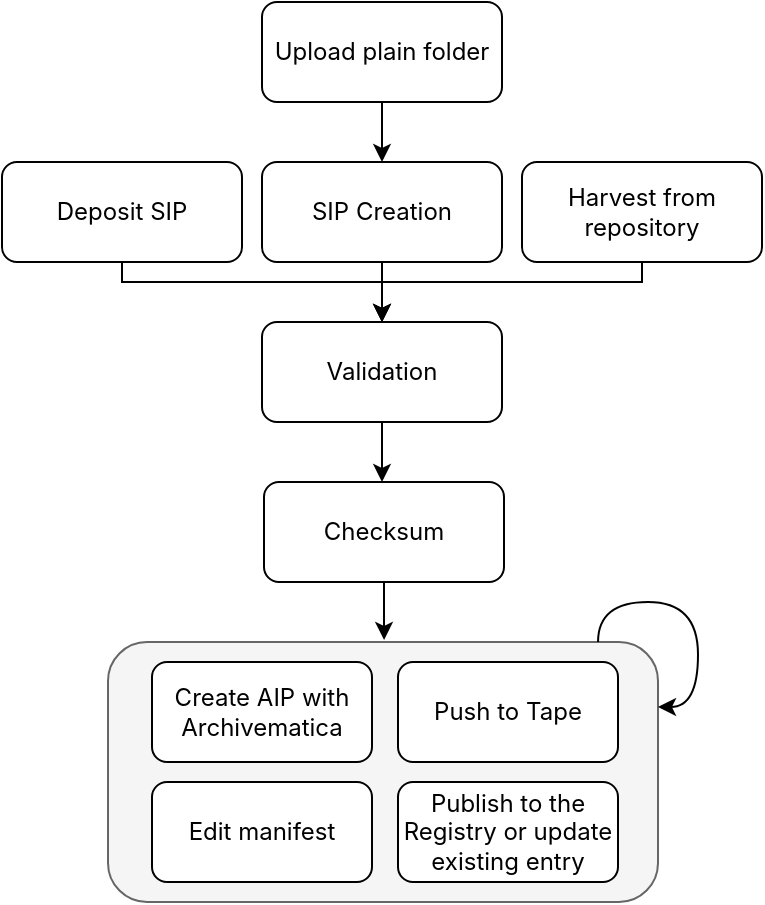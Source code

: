 <mxfile version="21.1.2" type="device">
  <diagram name="Page-1" id="dUzHwGuB7thh1k0tjYUQ">
    <mxGraphModel dx="1185" dy="724" grid="1" gridSize="10" guides="1" tooltips="1" connect="1" arrows="1" fold="1" page="1" pageScale="1" pageWidth="827" pageHeight="1169" math="0" shadow="0">
      <root>
        <mxCell id="0" />
        <mxCell id="1" parent="0" />
        <mxCell id="DLLQzCTZkC8ro0lvaizg-18" value="" style="rounded=1;whiteSpace=wrap;html=1;fillColor=#f5f5f5;fontColor=#333333;strokeColor=#666666;" parent="1" vertex="1">
          <mxGeometry x="173.0" y="640" width="275" height="130" as="geometry" />
        </mxCell>
        <mxCell id="aQx1wTdhtXLaUeKPMNZd-10" style="edgeStyle=orthogonalEdgeStyle;rounded=0;orthogonalLoop=1;jettySize=auto;html=1;" edge="1" parent="1" source="DLLQzCTZkC8ro0lvaizg-1">
          <mxGeometry relative="1" as="geometry">
            <mxPoint x="310" y="480" as="targetPoint" />
            <Array as="points">
              <mxPoint x="440" y="460" />
              <mxPoint x="310" y="460" />
            </Array>
          </mxGeometry>
        </mxCell>
        <mxCell id="DLLQzCTZkC8ro0lvaizg-1" value="&lt;font face=&quot;Inter&quot; style=&quot;font-size: 12px;&quot; data-font-src=&quot;https://fonts.googleapis.com/css?family=Inter&quot;&gt;Harvest from repository&lt;/font&gt;" style="rounded=1;whiteSpace=wrap;html=1;" parent="1" vertex="1">
          <mxGeometry x="380" y="400" width="120" height="50" as="geometry" />
        </mxCell>
        <mxCell id="aQx1wTdhtXLaUeKPMNZd-2" style="edgeStyle=orthogonalEdgeStyle;rounded=0;orthogonalLoop=1;jettySize=auto;html=1;entryX=0.5;entryY=0;entryDx=0;entryDy=0;" edge="1" parent="1" source="DLLQzCTZkC8ro0lvaizg-2" target="DLLQzCTZkC8ro0lvaizg-3">
          <mxGeometry relative="1" as="geometry" />
        </mxCell>
        <mxCell id="DLLQzCTZkC8ro0lvaizg-2" value="&lt;font face=&quot;Inter&quot; style=&quot;font-size: 12px;&quot; data-font-src=&quot;https://fonts.googleapis.com/css?family=Inter&quot;&gt;Upload plain folder&lt;/font&gt;" style="rounded=1;whiteSpace=wrap;html=1;" parent="1" vertex="1">
          <mxGeometry x="250" y="320" width="120" height="50" as="geometry" />
        </mxCell>
        <mxCell id="aQx1wTdhtXLaUeKPMNZd-3" style="edgeStyle=orthogonalEdgeStyle;rounded=0;orthogonalLoop=1;jettySize=auto;html=1;entryX=0.5;entryY=0;entryDx=0;entryDy=0;" edge="1" parent="1" source="DLLQzCTZkC8ro0lvaizg-3" target="DLLQzCTZkC8ro0lvaizg-5">
          <mxGeometry relative="1" as="geometry" />
        </mxCell>
        <mxCell id="DLLQzCTZkC8ro0lvaizg-3" value="&lt;font face=&quot;Inter&quot; style=&quot;font-size: 12px;&quot; data-font-src=&quot;https://fonts.googleapis.com/css?family=Inter&quot;&gt;SIP Creation&lt;/font&gt;" style="rounded=1;whiteSpace=wrap;html=1;" parent="1" vertex="1">
          <mxGeometry x="250" y="400" width="120" height="50" as="geometry" />
        </mxCell>
        <mxCell id="aQx1wTdhtXLaUeKPMNZd-4" style="edgeStyle=orthogonalEdgeStyle;rounded=0;orthogonalLoop=1;jettySize=auto;html=1;" edge="1" parent="1" source="DLLQzCTZkC8ro0lvaizg-5">
          <mxGeometry relative="1" as="geometry">
            <mxPoint x="310" y="560" as="targetPoint" />
          </mxGeometry>
        </mxCell>
        <mxCell id="DLLQzCTZkC8ro0lvaizg-5" value="&lt;font face=&quot;Inter&quot; style=&quot;font-size: 12px;&quot; data-font-src=&quot;https://fonts.googleapis.com/css?family=Inter&quot;&gt;Validation&lt;/font&gt;" style="rounded=1;whiteSpace=wrap;html=1;" parent="1" vertex="1">
          <mxGeometry x="250" y="480" width="120" height="50" as="geometry" />
        </mxCell>
        <mxCell id="DLLQzCTZkC8ro0lvaizg-14" value="&lt;font face=&quot;Inter&quot; style=&quot;font-size: 12px;&quot; data-font-src=&quot;https://fonts.googleapis.com/css?family=Inter&quot;&gt;Publish to the Registry or update existing entry&lt;/font&gt;" style="rounded=1;whiteSpace=wrap;html=1;" parent="1" vertex="1">
          <mxGeometry x="318" y="710" width="110" height="50" as="geometry" />
        </mxCell>
        <mxCell id="DLLQzCTZkC8ro0lvaizg-16" value="&lt;font face=&quot;Inter&quot; style=&quot;font-size: 12px;&quot; data-font-src=&quot;https://fonts.googleapis.com/css?family=Inter&quot;&gt;Edit manifest&lt;/font&gt;" style="rounded=1;whiteSpace=wrap;html=1;" parent="1" vertex="1">
          <mxGeometry x="195" y="710" width="110" height="50" as="geometry" />
        </mxCell>
        <mxCell id="DLLQzCTZkC8ro0lvaizg-17" value="&lt;font face=&quot;Inter&quot; style=&quot;font-size: 12px;&quot; data-font-src=&quot;https://fonts.googleapis.com/css?family=Inter&quot;&gt;Create AIP with Archivematica&lt;/font&gt;" style="rounded=1;whiteSpace=wrap;html=1;" parent="1" vertex="1">
          <mxGeometry x="195" y="650" width="110" height="50" as="geometry" />
        </mxCell>
        <mxCell id="aQx1wTdhtXLaUeKPMNZd-9" style="edgeStyle=orthogonalEdgeStyle;rounded=0;orthogonalLoop=1;jettySize=auto;html=1;entryX=0.5;entryY=0;entryDx=0;entryDy=0;" edge="1" parent="1" source="DLLQzCTZkC8ro0lvaizg-21" target="DLLQzCTZkC8ro0lvaizg-5">
          <mxGeometry relative="1" as="geometry">
            <Array as="points">
              <mxPoint x="180" y="460" />
              <mxPoint x="310" y="460" />
            </Array>
          </mxGeometry>
        </mxCell>
        <mxCell id="DLLQzCTZkC8ro0lvaizg-21" value="&lt;font face=&quot;Inter&quot; style=&quot;font-size: 12px;&quot; data-font-src=&quot;https://fonts.googleapis.com/css?family=Inter&quot;&gt;Deposit SIP&lt;/font&gt;" style="rounded=1;whiteSpace=wrap;html=1;" parent="1" vertex="1">
          <mxGeometry x="120" y="400" width="120" height="50" as="geometry" />
        </mxCell>
        <mxCell id="DLLQzCTZkC8ro0lvaizg-23" value="&lt;font face=&quot;Inter&quot; style=&quot;font-size: 12px;&quot; data-font-src=&quot;https://fonts.googleapis.com/css?family=Inter&quot;&gt;Push to Tape&lt;/font&gt;" style="rounded=1;whiteSpace=wrap;html=1;" parent="1" vertex="1">
          <mxGeometry x="318" y="650" width="110" height="50" as="geometry" />
        </mxCell>
        <mxCell id="aQx1wTdhtXLaUeKPMNZd-11" style="edgeStyle=orthogonalEdgeStyle;rounded=0;orthogonalLoop=1;jettySize=auto;html=1;entryX=0.502;entryY=-0.008;entryDx=0;entryDy=0;entryPerimeter=0;" edge="1" parent="1" source="aQx1wTdhtXLaUeKPMNZd-5" target="DLLQzCTZkC8ro0lvaizg-18">
          <mxGeometry relative="1" as="geometry" />
        </mxCell>
        <mxCell id="aQx1wTdhtXLaUeKPMNZd-5" value="&lt;font face=&quot;Inter&quot; style=&quot;font-size: 12px;&quot; data-font-src=&quot;https://fonts.googleapis.com/css?family=Inter&quot;&gt;Checksum&lt;/font&gt;" style="rounded=1;whiteSpace=wrap;html=1;" vertex="1" parent="1">
          <mxGeometry x="251" y="560" width="120" height="50" as="geometry" />
        </mxCell>
        <mxCell id="aQx1wTdhtXLaUeKPMNZd-6" style="edgeStyle=orthogonalEdgeStyle;rounded=0;orthogonalLoop=1;jettySize=auto;html=1;entryX=1;entryY=0.25;entryDx=0;entryDy=0;curved=1;exitX=0.891;exitY=0;exitDx=0;exitDy=0;exitPerimeter=0;" edge="1" parent="1" source="DLLQzCTZkC8ro0lvaizg-18" target="DLLQzCTZkC8ro0lvaizg-18">
          <mxGeometry relative="1" as="geometry" />
        </mxCell>
      </root>
    </mxGraphModel>
  </diagram>
</mxfile>
